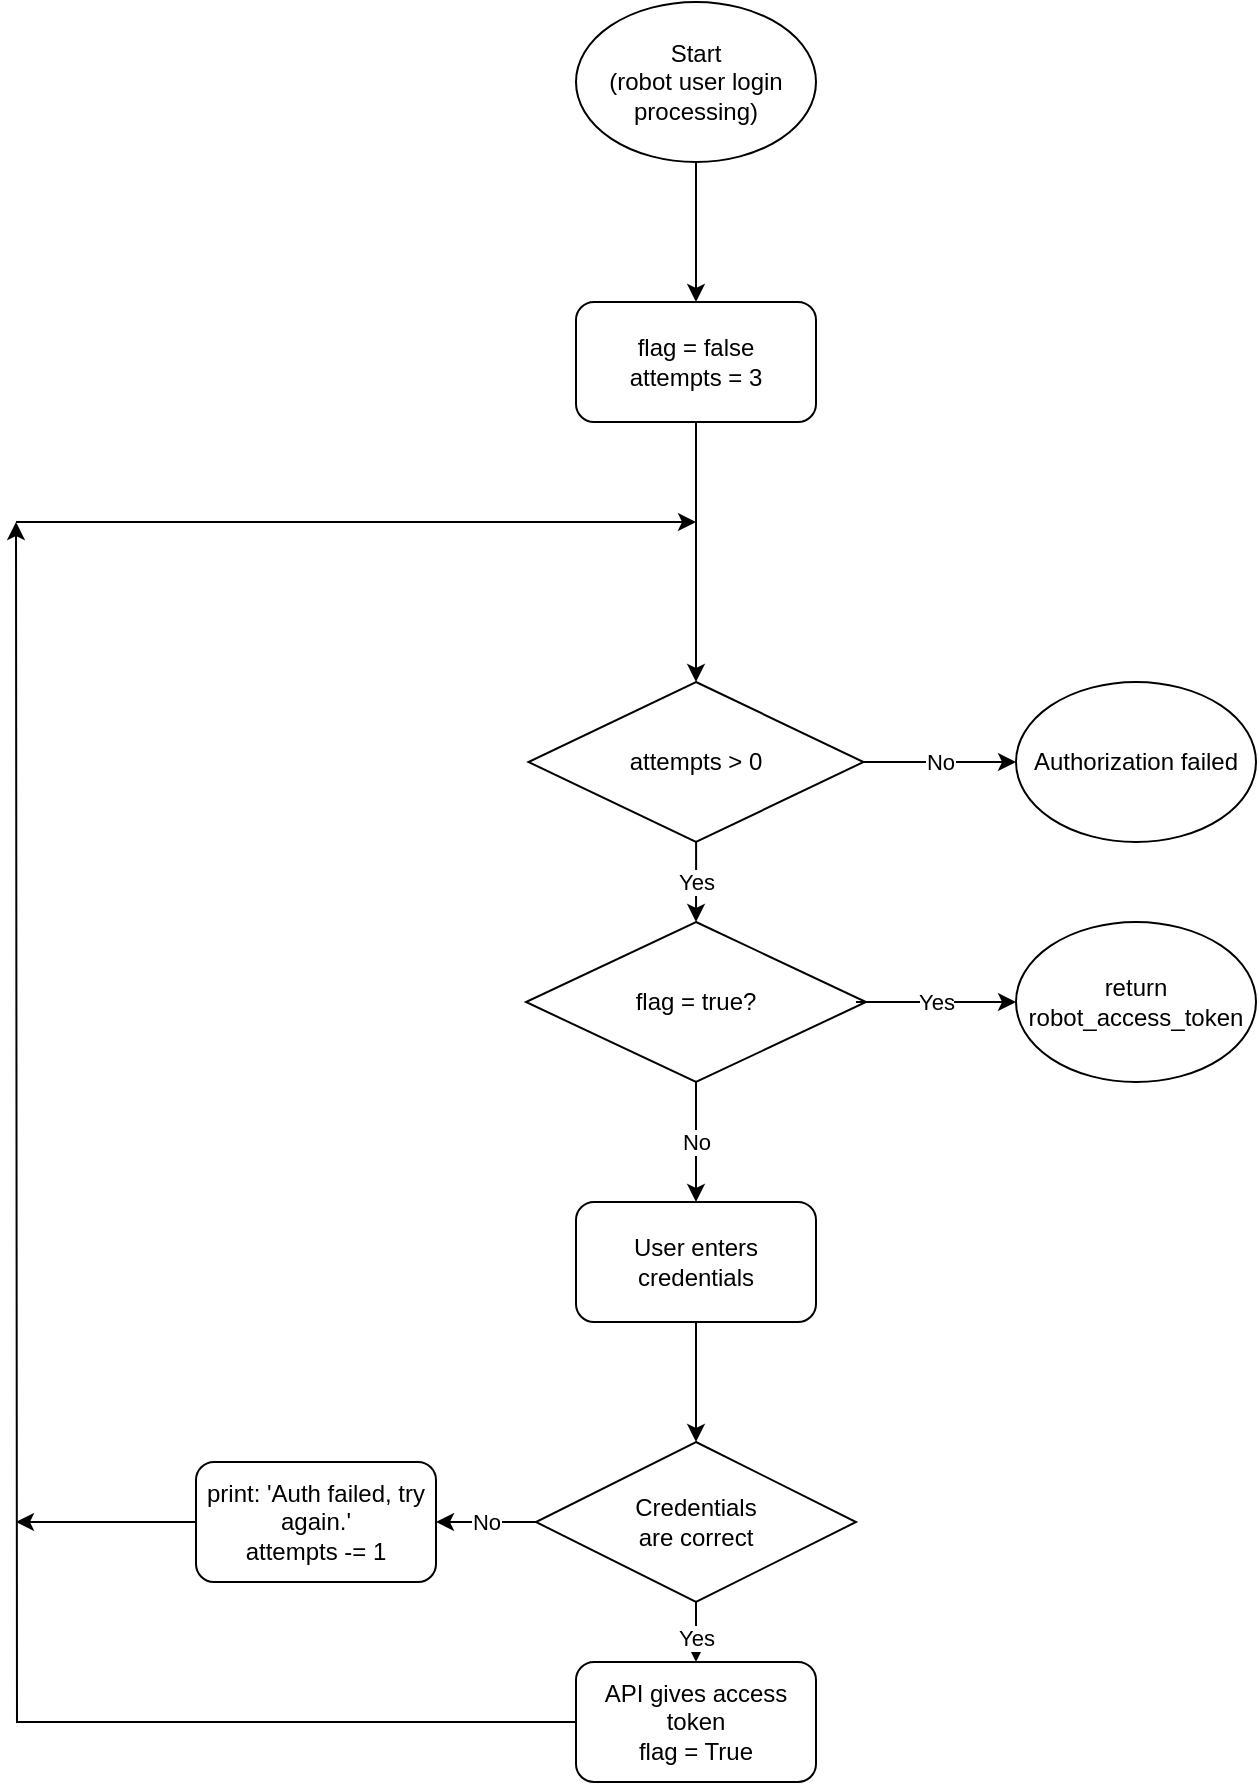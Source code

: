 <mxfile version="20.1.1" type="github">
  <diagram id="C5RBs43oDa-KdzZeNtuy" name="Page-1">
    <mxGraphModel dx="3434" dy="2539" grid="1" gridSize="10" guides="1" tooltips="1" connect="1" arrows="1" fold="1" page="1" pageScale="1" pageWidth="827" pageHeight="1169" math="0" shadow="0">
      <root>
        <mxCell id="WIyWlLk6GJQsqaUBKTNV-0" />
        <mxCell id="WIyWlLk6GJQsqaUBKTNV-1" parent="WIyWlLk6GJQsqaUBKTNV-0" />
        <mxCell id="qjk7qH-T5AFKBJP3zgxG-0" value="flag = false&lt;br&gt;attempts = 3" style="rounded=1;whiteSpace=wrap;html=1;" vertex="1" parent="WIyWlLk6GJQsqaUBKTNV-1">
          <mxGeometry x="-420" y="-900" width="120" height="60" as="geometry" />
        </mxCell>
        <mxCell id="qjk7qH-T5AFKBJP3zgxG-2" value="flag = true?" style="rhombus;whiteSpace=wrap;html=1;" vertex="1" parent="WIyWlLk6GJQsqaUBKTNV-1">
          <mxGeometry x="-445" y="-590" width="170" height="80" as="geometry" />
        </mxCell>
        <mxCell id="qjk7qH-T5AFKBJP3zgxG-14" value="Yes" style="edgeStyle=orthogonalEdgeStyle;rounded=0;orthogonalLoop=1;jettySize=auto;html=1;" edge="1" parent="WIyWlLk6GJQsqaUBKTNV-1" source="qjk7qH-T5AFKBJP3zgxG-3" target="qjk7qH-T5AFKBJP3zgxG-2">
          <mxGeometry relative="1" as="geometry" />
        </mxCell>
        <mxCell id="qjk7qH-T5AFKBJP3zgxG-3" value="attempts &amp;gt; 0" style="rhombus;whiteSpace=wrap;html=1;" vertex="1" parent="WIyWlLk6GJQsqaUBKTNV-1">
          <mxGeometry x="-443.75" y="-710" width="167.5" height="80" as="geometry" />
        </mxCell>
        <mxCell id="qjk7qH-T5AFKBJP3zgxG-4" value="" style="endArrow=classic;html=1;rounded=0;exitX=0.5;exitY=1;exitDx=0;exitDy=0;entryX=0.5;entryY=0;entryDx=0;entryDy=0;" edge="1" parent="WIyWlLk6GJQsqaUBKTNV-1" source="qjk7qH-T5AFKBJP3zgxG-0" target="qjk7qH-T5AFKBJP3zgxG-3">
          <mxGeometry width="50" height="50" relative="1" as="geometry">
            <mxPoint x="-250" y="-690" as="sourcePoint" />
            <mxPoint x="-200" y="-740" as="targetPoint" />
          </mxGeometry>
        </mxCell>
        <mxCell id="qjk7qH-T5AFKBJP3zgxG-7" value="No" style="endArrow=classic;html=1;rounded=0;exitX=1;exitY=0.5;exitDx=0;exitDy=0;" edge="1" parent="WIyWlLk6GJQsqaUBKTNV-1" source="qjk7qH-T5AFKBJP3zgxG-3">
          <mxGeometry width="50" height="50" relative="1" as="geometry">
            <mxPoint x="-250" y="-600" as="sourcePoint" />
            <mxPoint x="-200" y="-670" as="targetPoint" />
          </mxGeometry>
        </mxCell>
        <mxCell id="qjk7qH-T5AFKBJP3zgxG-20" value="" style="edgeStyle=orthogonalEdgeStyle;rounded=0;orthogonalLoop=1;jettySize=auto;html=1;" edge="1" parent="WIyWlLk6GJQsqaUBKTNV-1" source="qjk7qH-T5AFKBJP3zgxG-12" target="qjk7qH-T5AFKBJP3zgxG-21">
          <mxGeometry relative="1" as="geometry">
            <mxPoint x="-360" y="-320" as="targetPoint" />
          </mxGeometry>
        </mxCell>
        <mxCell id="qjk7qH-T5AFKBJP3zgxG-12" value="User enters credentials" style="rounded=1;whiteSpace=wrap;html=1;" vertex="1" parent="WIyWlLk6GJQsqaUBKTNV-1">
          <mxGeometry x="-420" y="-450" width="120" height="60" as="geometry" />
        </mxCell>
        <mxCell id="qjk7qH-T5AFKBJP3zgxG-16" value="" style="edgeStyle=orthogonalEdgeStyle;rounded=0;orthogonalLoop=1;jettySize=auto;html=1;" edge="1" parent="WIyWlLk6GJQsqaUBKTNV-1" source="qjk7qH-T5AFKBJP3zgxG-15" target="qjk7qH-T5AFKBJP3zgxG-0">
          <mxGeometry relative="1" as="geometry" />
        </mxCell>
        <mxCell id="qjk7qH-T5AFKBJP3zgxG-15" value="Start&lt;br&gt;(robot user login processing)" style="ellipse;whiteSpace=wrap;html=1;" vertex="1" parent="WIyWlLk6GJQsqaUBKTNV-1">
          <mxGeometry x="-420" y="-1050" width="120" height="80" as="geometry" />
        </mxCell>
        <mxCell id="qjk7qH-T5AFKBJP3zgxG-23" value="Yes" style="edgeStyle=orthogonalEdgeStyle;rounded=0;orthogonalLoop=1;jettySize=auto;html=1;exitX=0.5;exitY=1;exitDx=0;exitDy=0;" edge="1" parent="WIyWlLk6GJQsqaUBKTNV-1" source="qjk7qH-T5AFKBJP3zgxG-21" target="qjk7qH-T5AFKBJP3zgxG-22">
          <mxGeometry x="0.5" relative="1" as="geometry">
            <mxPoint as="offset" />
          </mxGeometry>
        </mxCell>
        <mxCell id="qjk7qH-T5AFKBJP3zgxG-39" value="No" style="edgeStyle=orthogonalEdgeStyle;rounded=0;orthogonalLoop=1;jettySize=auto;html=1;entryX=1;entryY=0.5;entryDx=0;entryDy=0;" edge="1" parent="WIyWlLk6GJQsqaUBKTNV-1" source="qjk7qH-T5AFKBJP3zgxG-21" target="qjk7qH-T5AFKBJP3zgxG-26">
          <mxGeometry relative="1" as="geometry" />
        </mxCell>
        <mxCell id="qjk7qH-T5AFKBJP3zgxG-21" value="Credentials&lt;br&gt;are correct" style="rhombus;whiteSpace=wrap;html=1;" vertex="1" parent="WIyWlLk6GJQsqaUBKTNV-1">
          <mxGeometry x="-440" y="-330" width="160" height="80" as="geometry" />
        </mxCell>
        <mxCell id="qjk7qH-T5AFKBJP3zgxG-40" style="edgeStyle=orthogonalEdgeStyle;rounded=0;orthogonalLoop=1;jettySize=auto;html=1;exitX=0;exitY=0.5;exitDx=0;exitDy=0;" edge="1" parent="WIyWlLk6GJQsqaUBKTNV-1" source="qjk7qH-T5AFKBJP3zgxG-22">
          <mxGeometry relative="1" as="geometry">
            <mxPoint x="-700" y="-790" as="targetPoint" />
          </mxGeometry>
        </mxCell>
        <mxCell id="qjk7qH-T5AFKBJP3zgxG-22" value="API gives access token&lt;br&gt;flag = True" style="rounded=1;whiteSpace=wrap;html=1;" vertex="1" parent="WIyWlLk6GJQsqaUBKTNV-1">
          <mxGeometry x="-420" y="-220" width="120" height="60" as="geometry" />
        </mxCell>
        <mxCell id="qjk7qH-T5AFKBJP3zgxG-42" style="edgeStyle=orthogonalEdgeStyle;rounded=0;orthogonalLoop=1;jettySize=auto;html=1;" edge="1" parent="WIyWlLk6GJQsqaUBKTNV-1" source="qjk7qH-T5AFKBJP3zgxG-26">
          <mxGeometry relative="1" as="geometry">
            <mxPoint x="-700" y="-290" as="targetPoint" />
          </mxGeometry>
        </mxCell>
        <mxCell id="qjk7qH-T5AFKBJP3zgxG-26" value="print: &#39;Auth failed, try again.&#39;&lt;br&gt;attempts -= 1" style="rounded=1;whiteSpace=wrap;html=1;" vertex="1" parent="WIyWlLk6GJQsqaUBKTNV-1">
          <mxGeometry x="-610" y="-320" width="120" height="60" as="geometry" />
        </mxCell>
        <mxCell id="qjk7qH-T5AFKBJP3zgxG-30" value="return robot_access_token" style="ellipse;whiteSpace=wrap;html=1;" vertex="1" parent="WIyWlLk6GJQsqaUBKTNV-1">
          <mxGeometry x="-200" y="-590" width="120" height="80" as="geometry" />
        </mxCell>
        <mxCell id="qjk7qH-T5AFKBJP3zgxG-34" value="No" style="endArrow=classic;html=1;rounded=0;exitX=0.5;exitY=1;exitDx=0;exitDy=0;entryX=0.5;entryY=0;entryDx=0;entryDy=0;" edge="1" parent="WIyWlLk6GJQsqaUBKTNV-1" source="qjk7qH-T5AFKBJP3zgxG-2" target="qjk7qH-T5AFKBJP3zgxG-12">
          <mxGeometry width="50" height="50" relative="1" as="geometry">
            <mxPoint x="-490" y="-430" as="sourcePoint" />
            <mxPoint x="-440" y="-480" as="targetPoint" />
          </mxGeometry>
        </mxCell>
        <mxCell id="qjk7qH-T5AFKBJP3zgxG-36" value="Yes" style="endArrow=classic;html=1;rounded=0;entryX=0;entryY=0.5;entryDx=0;entryDy=0;" edge="1" parent="WIyWlLk6GJQsqaUBKTNV-1" target="qjk7qH-T5AFKBJP3zgxG-30">
          <mxGeometry width="50" height="50" relative="1" as="geometry">
            <mxPoint x="-280" y="-550" as="sourcePoint" />
            <mxPoint x="-410" y="-480" as="targetPoint" />
          </mxGeometry>
        </mxCell>
        <mxCell id="qjk7qH-T5AFKBJP3zgxG-38" value="Authorization failed" style="ellipse;whiteSpace=wrap;html=1;" vertex="1" parent="WIyWlLk6GJQsqaUBKTNV-1">
          <mxGeometry x="-200" y="-710" width="120" height="80" as="geometry" />
        </mxCell>
        <mxCell id="qjk7qH-T5AFKBJP3zgxG-41" value="" style="endArrow=classic;html=1;rounded=0;" edge="1" parent="WIyWlLk6GJQsqaUBKTNV-1">
          <mxGeometry width="50" height="50" relative="1" as="geometry">
            <mxPoint x="-700" y="-790" as="sourcePoint" />
            <mxPoint x="-360" y="-790" as="targetPoint" />
          </mxGeometry>
        </mxCell>
      </root>
    </mxGraphModel>
  </diagram>
</mxfile>
